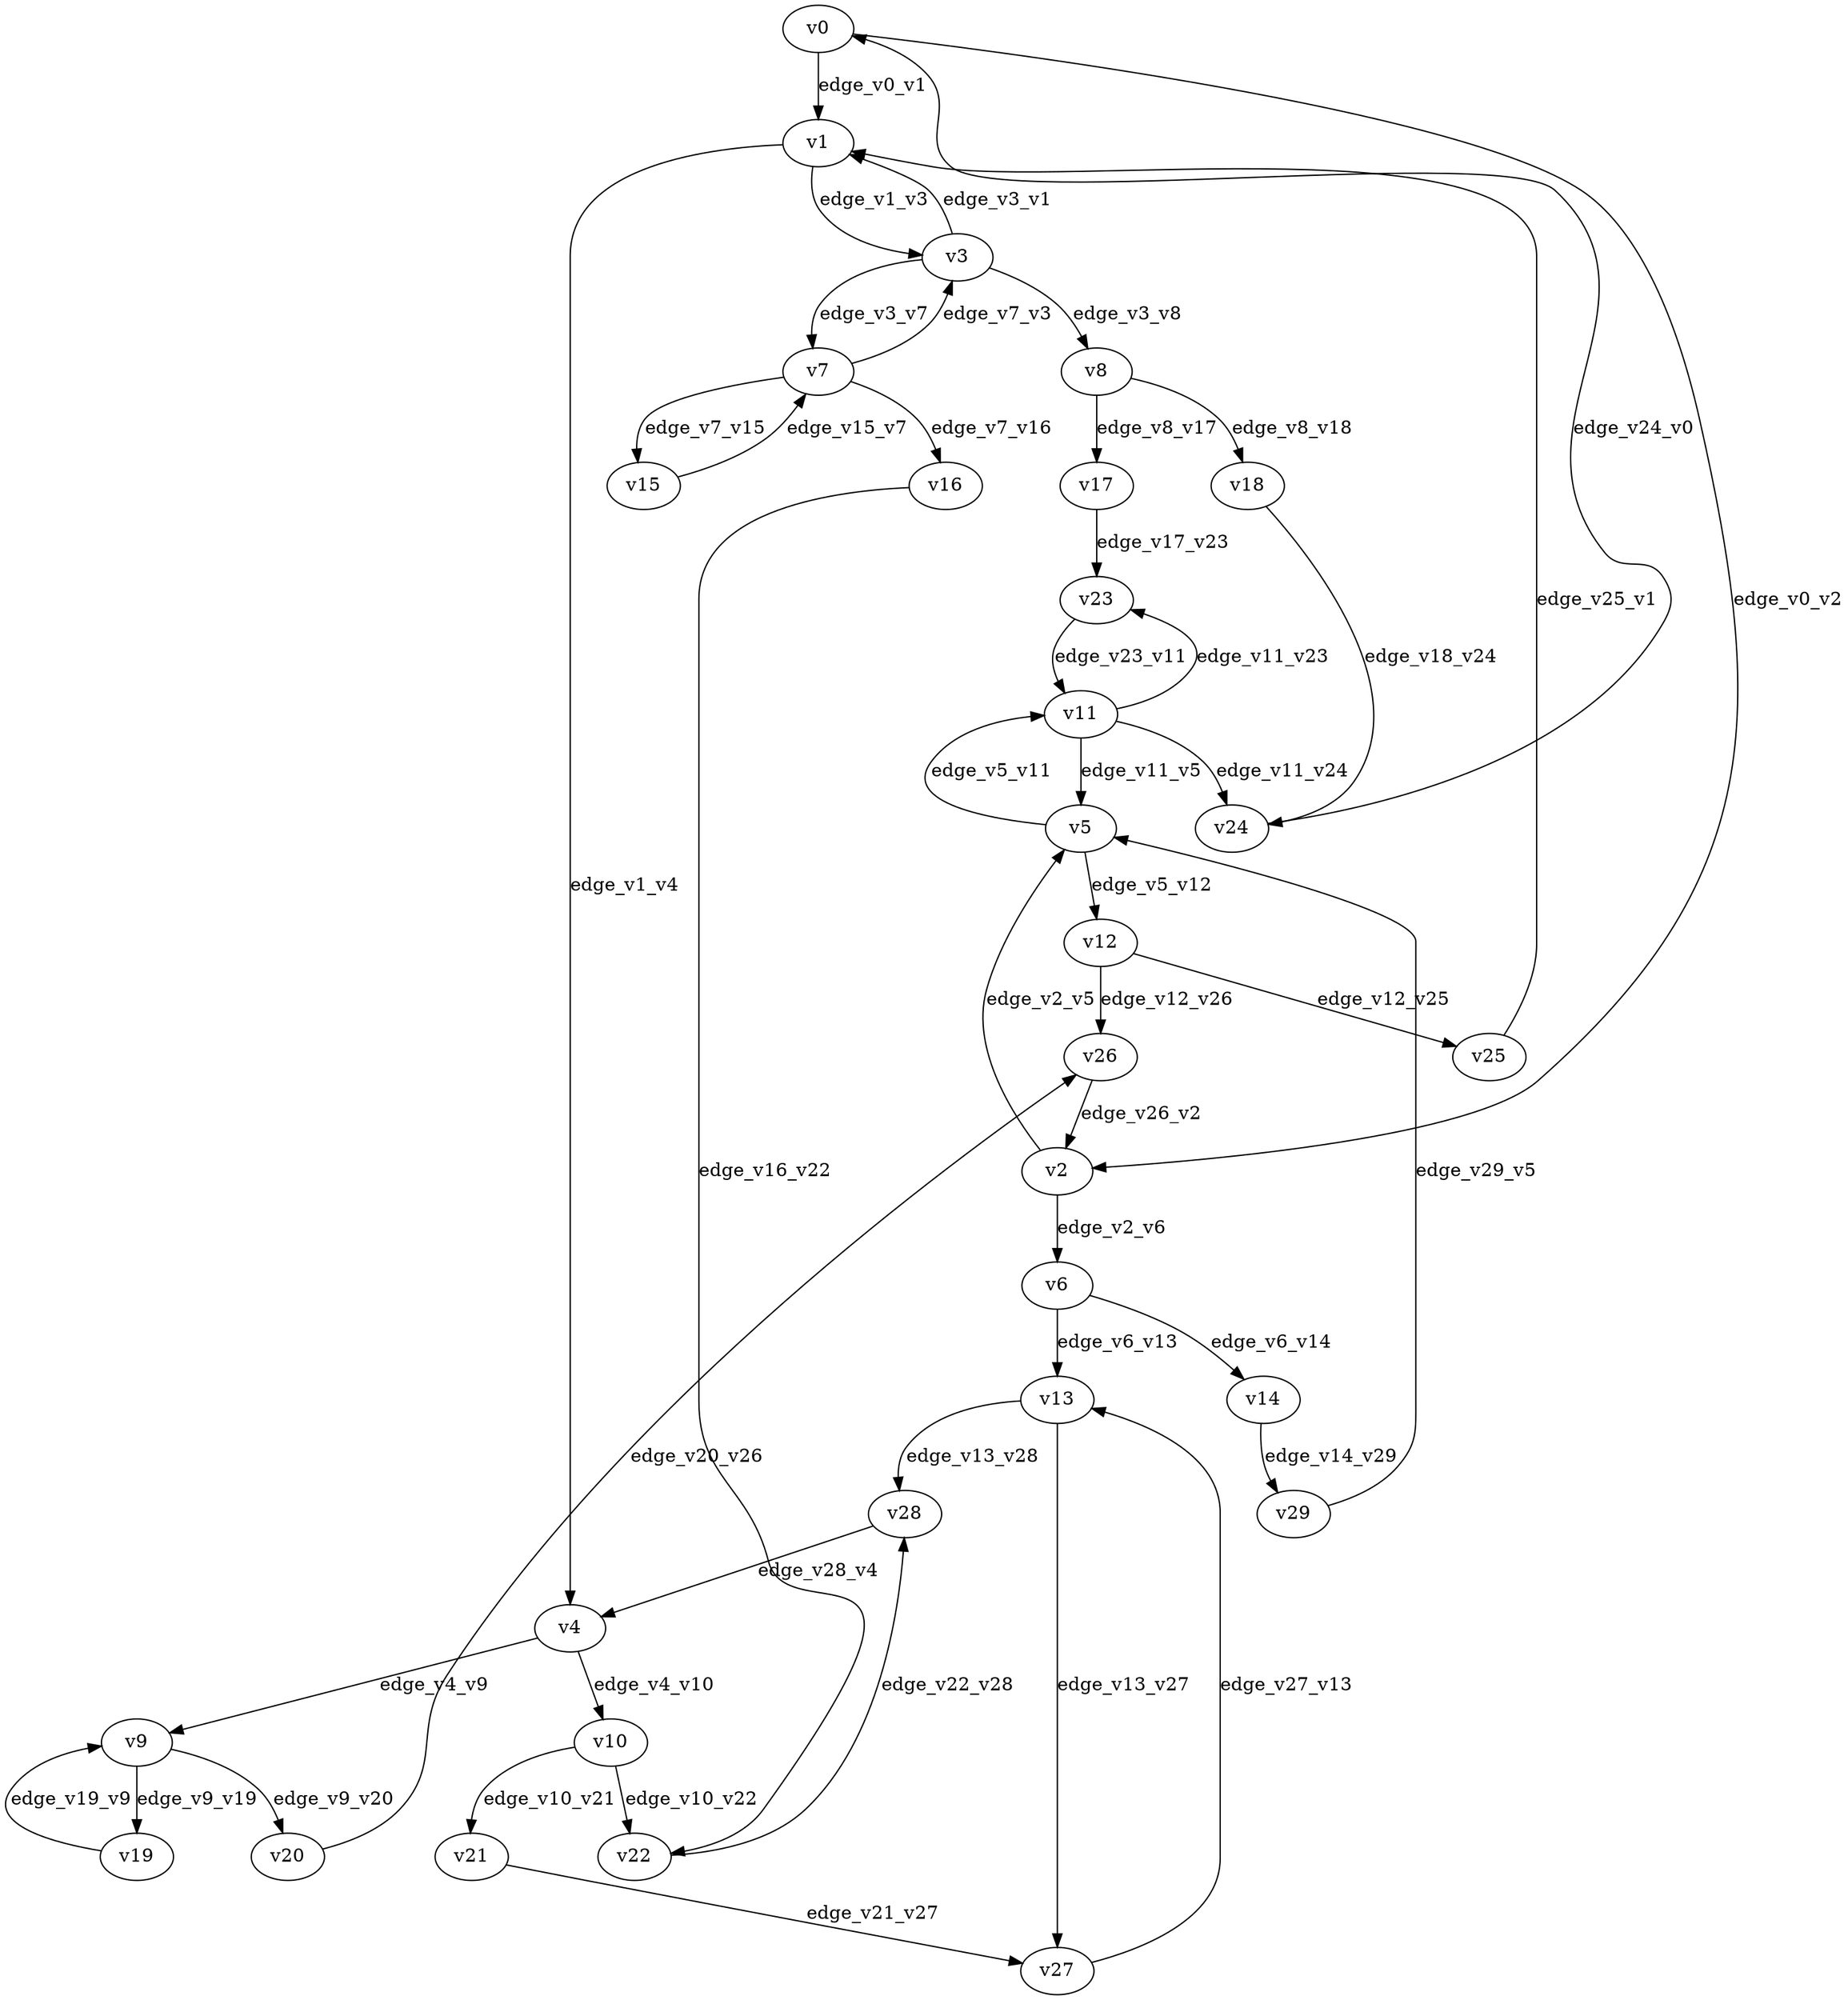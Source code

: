 digraph test040 {
    // Discounted game test case
    // Vertex properties: name [player=X]
    // Edge properties: [weight=Y, discount=Z]

    v0 [name="v0", player=1];
    v1 [name="v1", player=0];
    v2 [name="v2", player=0];
    v3 [name="v3", player=1];
    v4 [name="v4", player=1];
    v5 [name="v5", player=0];
    v6 [name="v6", player=0];
    v7 [name="v7", player=0];
    v8 [name="v8", player=1];
    v9 [name="v9", player=1];
    v10 [name="v10", player=1];
    v11 [name="v11", player=1];
    v12 [name="v12", player=0];
    v13 [name="v13", player=1];
    v14 [name="v14", player=0];
    v15 [name="v15", player=1];
    v16 [name="v16", player=1];
    v17 [name="v17", player=0];
    v18 [name="v18", player=1];
    v19 [name="v19", player=1];
    v20 [name="v20", player=1];
    v21 [name="v21", player=1];
    v22 [name="v22", player=0];
    v23 [name="v23", player=1];
    v24 [name="v24", player=0];
    v25 [name="v25", player=0];
    v26 [name="v26", player=1];
    v27 [name="v27", player=0];
    v28 [name="v28", player=0];
    v29 [name="v29", player=0];

    v0 -> v1 [label="edge_v0_v1", weight=1.24, discount=0.144];
    v0 -> v2 [label="edge_v0_v2", weight=0.90, discount=0.144];
    v1 -> v3 [label="edge_v1_v3", weight=4.09, discount=0.144];
    v3 -> v1 [label="edge_v3_v1", weight=3.28, discount=0.144];
    v1 -> v4 [label="edge_v1_v4", weight=4.20, discount=0.144];
    v2 -> v5 [label="edge_v2_v5", weight=3.85, discount=0.144];
    v2 -> v6 [label="edge_v2_v6", weight=6.55, discount=0.144];
    v3 -> v7 [label="edge_v3_v7", weight=7.16, discount=0.144];
    v7 -> v3 [label="edge_v7_v3", weight=9.91, discount=0.144];
    v3 -> v8 [label="edge_v3_v8", weight=9.53, discount=0.144];
    v4 -> v9 [label="edge_v4_v9", weight=6.85, discount=0.144];
    v4 -> v10 [label="edge_v4_v10", weight=7.85, discount=0.144];
    v5 -> v11 [label="edge_v5_v11", weight=7.08, discount=0.144];
    v11 -> v5 [label="edge_v11_v5", weight=8.40, discount=0.144];
    v5 -> v12 [label="edge_v5_v12", weight=7.17, discount=0.144];
    v6 -> v13 [label="edge_v6_v13", weight=9.35, discount=0.144];
    v6 -> v14 [label="edge_v6_v14", weight=6.14, discount=0.144];
    v7 -> v15 [label="edge_v7_v15", weight=9.15, discount=0.144];
    v15 -> v7 [label="edge_v15_v7", weight=6.74, discount=0.144];
    v7 -> v16 [label="edge_v7_v16", weight=10.22, discount=0.144];
    v8 -> v17 [label="edge_v8_v17", weight=10.55, discount=0.144];
    v8 -> v18 [label="edge_v8_v18", weight=12.83, discount=0.144];
    v9 -> v19 [label="edge_v9_v19", weight=10.66, discount=0.144];
    v19 -> v9 [label="edge_v19_v9", weight=8.70, discount=0.144];
    v9 -> v20 [label="edge_v9_v20", weight=10.27, discount=0.144];
    v10 -> v21 [label="edge_v10_v21", weight=11.74, discount=0.144];
    v10 -> v22 [label="edge_v10_v22", weight=9.99, discount=0.144];
    v11 -> v23 [label="edge_v11_v23", weight=11.41, discount=0.144];
    v23 -> v11 [label="edge_v23_v11", weight=12.48, discount=0.144];
    v11 -> v24 [label="edge_v11_v24", weight=10.82, discount=0.144];
    v12 -> v25 [label="edge_v12_v25", weight=9.44, discount=0.144];
    v12 -> v26 [label="edge_v12_v26", weight=9.84, discount=0.144];
    v13 -> v27 [label="edge_v13_v27", weight=11.19, discount=0.144];
    v27 -> v13 [label="edge_v27_v13", weight=10.29, discount=0.144];
    v13 -> v28 [label="edge_v13_v28", weight=11.26, discount=0.144];
    v14 -> v29 [label="edge_v14_v29", weight=11.62, discount=0.144];
    v16 -> v22 [label="edge_v16_v22", weight=4.79, discount=0.144];
    v17 -> v23 [label="edge_v17_v23", weight=2.09, discount=0.144];
    v18 -> v24 [label="edge_v18_v24", weight=6.66, discount=0.144];
    v20 -> v26 [label="edge_v20_v26", weight=3.55, discount=0.144];
    v21 -> v27 [label="edge_v21_v27", weight=3.09, discount=0.144];
    v22 -> v28 [label="edge_v22_v28", weight=-2.13, discount=0.144];
    v24 -> v0 [label="edge_v24_v0", weight=-0.89, discount=0.144];
    v25 -> v1 [label="edge_v25_v1", weight=1.72, discount=0.144];
    v26 -> v2 [label="edge_v26_v2", weight=1.29, discount=0.144];
    v28 -> v4 [label="edge_v28_v4", weight=-0.83, discount=0.144];
    v29 -> v5 [label="edge_v29_v5", weight=3.18, discount=0.144];
}

